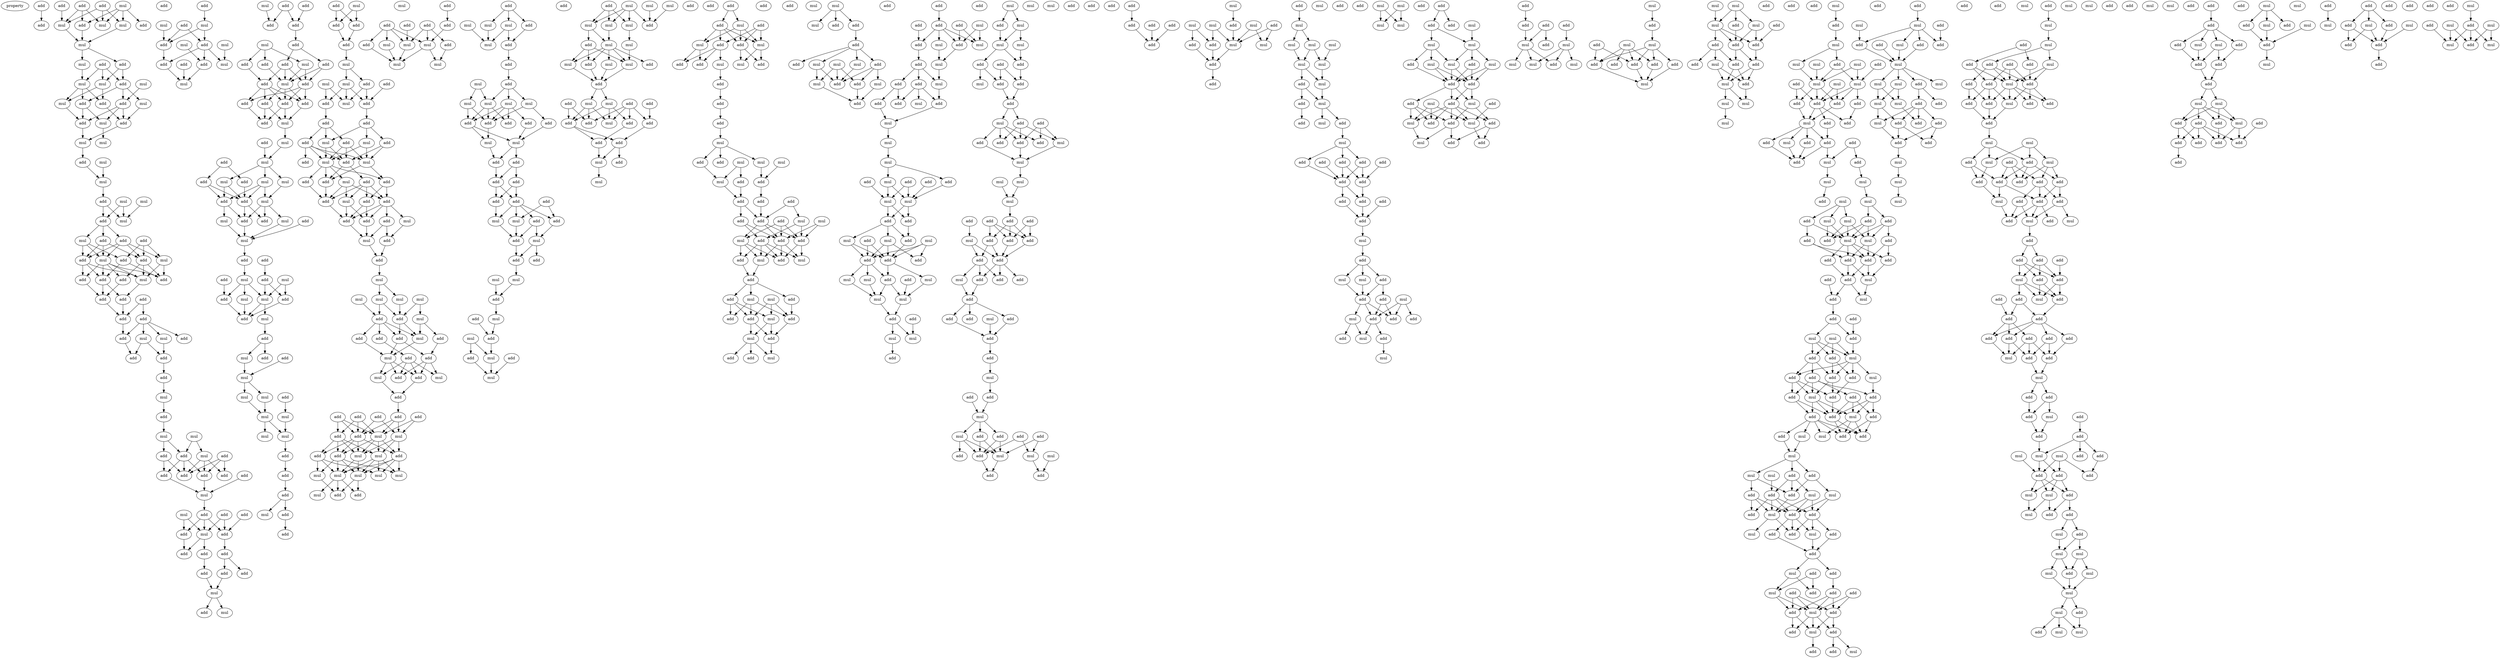 digraph {
    node [fontcolor=black]
    property [mul=2,lf=1.2]
    0 [ label = add ];
    1 [ label = add ];
    2 [ label = mul ];
    3 [ label = add ];
    4 [ label = add ];
    5 [ label = add ];
    6 [ label = add ];
    7 [ label = mul ];
    8 [ label = mul ];
    9 [ label = mul ];
    10 [ label = add ];
    11 [ label = mul ];
    12 [ label = mul ];
    13 [ label = add ];
    14 [ label = add ];
    15 [ label = mul ];
    16 [ label = add ];
    17 [ label = mul ];
    18 [ label = mul ];
    19 [ label = add ];
    20 [ label = add ];
    21 [ label = mul ];
    22 [ label = add ];
    23 [ label = mul ];
    24 [ label = add ];
    25 [ label = add ];
    26 [ label = mul ];
    27 [ label = mul ];
    28 [ label = mul ];
    29 [ label = add ];
    30 [ label = mul ];
    31 [ label = mul ];
    32 [ label = add ];
    33 [ label = add ];
    34 [ label = mul ];
    35 [ label = mul ];
    36 [ label = add ];
    37 [ label = mul ];
    38 [ label = add ];
    39 [ label = add ];
    40 [ label = add ];
    41 [ label = mul ];
    42 [ label = add ];
    43 [ label = mul ];
    44 [ label = add ];
    45 [ label = mul ];
    46 [ label = add ];
    47 [ label = add ];
    48 [ label = add ];
    49 [ label = add ];
    50 [ label = mul ];
    51 [ label = add ];
    52 [ label = add ];
    53 [ label = add ];
    54 [ label = add ];
    55 [ label = add ];
    56 [ label = add ];
    57 [ label = add ];
    58 [ label = add ];
    59 [ label = mul ];
    60 [ label = mul ];
    61 [ label = add ];
    62 [ label = add ];
    63 [ label = add ];
    64 [ label = mul ];
    65 [ label = add ];
    66 [ label = mul ];
    67 [ label = mul ];
    68 [ label = add ];
    69 [ label = mul ];
    70 [ label = add ];
    71 [ label = add ];
    72 [ label = add ];
    73 [ label = add ];
    74 [ label = add ];
    75 [ label = add ];
    76 [ label = add ];
    77 [ label = mul ];
    78 [ label = add ];
    79 [ label = add ];
    80 [ label = add ];
    81 [ label = mul ];
    82 [ label = add ];
    83 [ label = mul ];
    84 [ label = add ];
    85 [ label = add ];
    86 [ label = add ];
    87 [ label = add ];
    88 [ label = add ];
    89 [ label = add ];
    90 [ label = add ];
    91 [ label = mul ];
    92 [ label = add ];
    93 [ label = mul ];
    94 [ label = add ];
    95 [ label = mul ];
    96 [ label = mul ];
    97 [ label = add ];
    98 [ label = mul ];
    99 [ label = mul ];
    100 [ label = add ];
    101 [ label = add ];
    102 [ label = add ];
    103 [ label = add ];
    104 [ label = add ];
    105 [ label = mul ];
    106 [ label = mul ];
    107 [ label = add ];
    108 [ label = add ];
    109 [ label = mul ];
    110 [ label = add ];
    111 [ label = add ];
    112 [ label = mul ];
    113 [ label = add ];
    114 [ label = add ];
    115 [ label = add ];
    116 [ label = add ];
    117 [ label = mul ];
    118 [ label = add ];
    119 [ label = add ];
    120 [ label = add ];
    121 [ label = mul ];
    122 [ label = add ];
    123 [ label = add ];
    124 [ label = add ];
    125 [ label = add ];
    126 [ label = add ];
    127 [ label = mul ];
    128 [ label = add ];
    129 [ label = mul ];
    130 [ label = add ];
    131 [ label = mul ];
    132 [ label = add ];
    133 [ label = add ];
    134 [ label = mul ];
    135 [ label = mul ];
    136 [ label = mul ];
    137 [ label = mul ];
    138 [ label = add ];
    139 [ label = add ];
    140 [ label = mul ];
    141 [ label = add ];
    142 [ label = add ];
    143 [ label = mul ];
    144 [ label = add ];
    145 [ label = mul ];
    146 [ label = add ];
    147 [ label = add ];
    148 [ label = add ];
    149 [ label = mul ];
    150 [ label = mul ];
    151 [ label = add ];
    152 [ label = mul ];
    153 [ label = mul ];
    154 [ label = add ];
    155 [ label = add ];
    156 [ label = mul ];
    157 [ label = add ];
    158 [ label = add ];
    159 [ label = add ];
    160 [ label = add ];
    161 [ label = mul ];
    162 [ label = mul ];
    163 [ label = mul ];
    164 [ label = add ];
    165 [ label = mul ];
    166 [ label = mul ];
    167 [ label = mul ];
    168 [ label = mul ];
    169 [ label = mul ];
    170 [ label = add ];
    171 [ label = add ];
    172 [ label = add ];
    173 [ label = mul ];
    174 [ label = mul ];
    175 [ label = add ];
    176 [ label = add ];
    177 [ label = add ];
    178 [ label = add ];
    179 [ label = add ];
    180 [ label = add ];
    181 [ label = mul ];
    182 [ label = mul ];
    183 [ label = add ];
    184 [ label = add ];
    185 [ label = mul ];
    186 [ label = add ];
    187 [ label = add ];
    188 [ label = mul ];
    189 [ label = add ];
    190 [ label = add ];
    191 [ label = add ];
    192 [ label = mul ];
    193 [ label = add ];
    194 [ label = mul ];
    195 [ label = add ];
    196 [ label = add ];
    197 [ label = mul ];
    198 [ label = mul ];
    199 [ label = add ];
    200 [ label = mul ];
    201 [ label = add ];
    202 [ label = add ];
    203 [ label = add ];
    204 [ label = add ];
    205 [ label = mul ];
    206 [ label = add ];
    207 [ label = add ];
    208 [ label = add ];
    209 [ label = mul ];
    210 [ label = add ];
    211 [ label = add ];
    212 [ label = add ];
    213 [ label = mul ];
    214 [ label = add ];
    215 [ label = mul ];
    216 [ label = add ];
    217 [ label = mul ];
    218 [ label = mul ];
    219 [ label = mul ];
    220 [ label = mul ];
    221 [ label = mul ];
    222 [ label = add ];
    223 [ label = add ];
    224 [ label = mul ];
    225 [ label = add ];
    226 [ label = mul ];
    227 [ label = add ];
    228 [ label = add ];
    229 [ label = add ];
    230 [ label = add ];
    231 [ label = mul ];
    232 [ label = add ];
    233 [ label = add ];
    234 [ label = mul ];
    235 [ label = add ];
    236 [ label = mul ];
    237 [ label = add ];
    238 [ label = add ];
    239 [ label = add ];
    240 [ label = add ];
    241 [ label = add ];
    242 [ label = add ];
    243 [ label = mul ];
    244 [ label = add ];
    245 [ label = add ];
    246 [ label = mul ];
    247 [ label = add ];
    248 [ label = add ];
    249 [ label = add ];
    250 [ label = mul ];
    251 [ label = mul ];
    252 [ label = mul ];
    253 [ label = mul ];
    254 [ label = mul ];
    255 [ label = mul ];
    256 [ label = mul ];
    257 [ label = add ];
    258 [ label = mul ];
    259 [ label = add ];
    260 [ label = add ];
    261 [ label = add ];
    262 [ label = add ];
    263 [ label = add ];
    264 [ label = add ];
    265 [ label = mul ];
    266 [ label = add ];
    267 [ label = mul ];
    268 [ label = add ];
    269 [ label = mul ];
    270 [ label = mul ];
    271 [ label = mul ];
    272 [ label = add ];
    273 [ label = mul ];
    274 [ label = mul ];
    275 [ label = add ];
    276 [ label = mul ];
    277 [ label = mul ];
    278 [ label = add ];
    279 [ label = add ];
    280 [ label = add ];
    281 [ label = mul ];
    282 [ label = mul ];
    283 [ label = mul ];
    284 [ label = mul ];
    285 [ label = mul ];
    286 [ label = add ];
    287 [ label = add ];
    288 [ label = add ];
    289 [ label = add ];
    290 [ label = add ];
    291 [ label = mul ];
    292 [ label = mul ];
    293 [ label = add ];
    294 [ label = add ];
    295 [ label = add ];
    296 [ label = add ];
    297 [ label = add ];
    298 [ label = add ];
    299 [ label = add ];
    300 [ label = add ];
    301 [ label = mul ];
    302 [ label = add ];
    303 [ label = mul ];
    304 [ label = add ];
    305 [ label = add ];
    306 [ label = mul ];
    307 [ label = add ];
    308 [ label = add ];
    309 [ label = mul ];
    310 [ label = mul ];
    311 [ label = add ];
    312 [ label = add ];
    313 [ label = mul ];
    314 [ label = mul ];
    315 [ label = add ];
    316 [ label = add ];
    317 [ label = mul ];
    318 [ label = add ];
    319 [ label = mul ];
    320 [ label = mul ];
    321 [ label = mul ];
    322 [ label = add ];
    323 [ label = mul ];
    324 [ label = mul ];
    325 [ label = mul ];
    326 [ label = add ];
    327 [ label = mul ];
    328 [ label = mul ];
    329 [ label = add ];
    330 [ label = mul ];
    331 [ label = add ];
    332 [ label = mul ];
    333 [ label = mul ];
    334 [ label = mul ];
    335 [ label = add ];
    336 [ label = add ];
    337 [ label = add ];
    338 [ label = mul ];
    339 [ label = add ];
    340 [ label = mul ];
    341 [ label = add ];
    342 [ label = add ];
    343 [ label = add ];
    344 [ label = add ];
    345 [ label = mul ];
    346 [ label = add ];
    347 [ label = add ];
    348 [ label = add ];
    349 [ label = add ];
    350 [ label = mul ];
    351 [ label = add ];
    352 [ label = add ];
    353 [ label = mul ];
    354 [ label = add ];
    355 [ label = mul ];
    356 [ label = add ];
    357 [ label = add ];
    358 [ label = mul ];
    359 [ label = mul ];
    360 [ label = add ];
    361 [ label = add ];
    362 [ label = add ];
    363 [ label = add ];
    364 [ label = mul ];
    365 [ label = add ];
    366 [ label = mul ];
    367 [ label = add ];
    368 [ label = add ];
    369 [ label = add ];
    370 [ label = add ];
    371 [ label = mul ];
    372 [ label = add ];
    373 [ label = mul ];
    374 [ label = mul ];
    375 [ label = mul ];
    376 [ label = add ];
    377 [ label = mul ];
    378 [ label = add ];
    379 [ label = add ];
    380 [ label = add ];
    381 [ label = add ];
    382 [ label = add ];
    383 [ label = mul ];
    384 [ label = mul ];
    385 [ label = add ];
    386 [ label = add ];
    387 [ label = add ];
    388 [ label = add ];
    389 [ label = add ];
    390 [ label = mul ];
    391 [ label = add ];
    392 [ label = add ];
    393 [ label = mul ];
    394 [ label = mul ];
    395 [ label = add ];
    396 [ label = add ];
    397 [ label = add ];
    398 [ label = mul ];
    399 [ label = add ];
    400 [ label = add ];
    401 [ label = mul ];
    402 [ label = mul ];
    403 [ label = add ];
    404 [ label = add ];
    405 [ label = add ];
    406 [ label = mul ];
    407 [ label = add ];
    408 [ label = add ];
    409 [ label = mul ];
    410 [ label = mul ];
    411 [ label = add ];
    412 [ label = mul ];
    413 [ label = mul ];
    414 [ label = add ];
    415 [ label = add ];
    416 [ label = add ];
    417 [ label = mul ];
    418 [ label = add ];
    419 [ label = add ];
    420 [ label = mul ];
    421 [ label = mul ];
    422 [ label = mul ];
    423 [ label = add ];
    424 [ label = mul ];
    425 [ label = add ];
    426 [ label = add ];
    427 [ label = add ];
    428 [ label = add ];
    429 [ label = add ];
    430 [ label = add ];
    431 [ label = add ];
    432 [ label = mul ];
    433 [ label = mul ];
    434 [ label = add ];
    435 [ label = add ];
    436 [ label = mul ];
    437 [ label = mul ];
    438 [ label = add ];
    439 [ label = add ];
    440 [ label = mul ];
    441 [ label = add ];
    442 [ label = add ];
    443 [ label = add ];
    444 [ label = add ];
    445 [ label = add ];
    446 [ label = mul ];
    447 [ label = mul ];
    448 [ label = mul ];
    449 [ label = mul ];
    450 [ label = mul ];
    451 [ label = add ];
    452 [ label = add ];
    453 [ label = add ];
    454 [ label = add ];
    455 [ label = mul ];
    456 [ label = mul ];
    457 [ label = add ];
    458 [ label = add ];
    459 [ label = mul ];
    460 [ label = add ];
    461 [ label = mul ];
    462 [ label = add ];
    463 [ label = mul ];
    464 [ label = add ];
    465 [ label = add ];
    466 [ label = add ];
    467 [ label = mul ];
    468 [ label = add ];
    469 [ label = mul ];
    470 [ label = mul ];
    471 [ label = add ];
    472 [ label = mul ];
    473 [ label = mul ];
    474 [ label = add ];
    475 [ label = add ];
    476 [ label = mul ];
    477 [ label = mul ];
    478 [ label = mul ];
    479 [ label = mul ];
    480 [ label = add ];
    481 [ label = mul ];
    482 [ label = add ];
    483 [ label = mul ];
    484 [ label = mul ];
    485 [ label = add ];
    486 [ label = add ];
    487 [ label = add ];
    488 [ label = add ];
    489 [ label = add ];
    490 [ label = mul ];
    491 [ label = add ];
    492 [ label = add ];
    493 [ label = mul ];
    494 [ label = add ];
    495 [ label = add ];
    496 [ label = add ];
    497 [ label = add ];
    498 [ label = add ];
    499 [ label = mul ];
    500 [ label = mul ];
    501 [ label = mul ];
    502 [ label = add ];
    503 [ label = mul ];
    504 [ label = mul ];
    505 [ label = add ];
    506 [ label = mul ];
    507 [ label = add ];
    508 [ label = add ];
    509 [ label = add ];
    510 [ label = add ];
    511 [ label = add ];
    512 [ label = mul ];
    513 [ label = add ];
    514 [ label = add ];
    515 [ label = add ];
    516 [ label = add ];
    517 [ label = add ];
    518 [ label = mul ];
    519 [ label = add ];
    520 [ label = add ];
    521 [ label = add ];
    522 [ label = add ];
    523 [ label = mul ];
    524 [ label = add ];
    525 [ label = add ];
    526 [ label = add ];
    527 [ label = add ];
    528 [ label = mul ];
    529 [ label = add ];
    530 [ label = add ];
    531 [ label = add ];
    532 [ label = mul ];
    533 [ label = mul ];
    534 [ label = add ];
    535 [ label = add ];
    536 [ label = add ];
    537 [ label = add ];
    538 [ label = add ];
    539 [ label = mul ];
    540 [ label = mul ];
    541 [ label = mul ];
    542 [ label = add ];
    543 [ label = add ];
    544 [ label = add ];
    545 [ label = add ];
    546 [ label = add ];
    547 [ label = add ];
    548 [ label = add ];
    549 [ label = add ];
    550 [ label = mul ];
    551 [ label = mul ];
    552 [ label = mul ];
    553 [ label = add ];
    554 [ label = add ];
    555 [ label = mul ];
    556 [ label = mul ];
    557 [ label = mul ];
    558 [ label = add ];
    559 [ label = add ];
    560 [ label = add ];
    561 [ label = add ];
    562 [ label = add ];
    563 [ label = mul ];
    564 [ label = mul ];
    565 [ label = mul ];
    566 [ label = mul ];
    567 [ label = mul ];
    568 [ label = mul ];
    569 [ label = mul ];
    570 [ label = mul ];
    571 [ label = add ];
    572 [ label = add ];
    573 [ label = mul ];
    574 [ label = add ];
    575 [ label = add ];
    576 [ label = add ];
    577 [ label = mul ];
    578 [ label = mul ];
    579 [ label = add ];
    580 [ label = add ];
    581 [ label = add ];
    582 [ label = add ];
    583 [ label = add ];
    584 [ label = add ];
    585 [ label = add ];
    586 [ label = add ];
    587 [ label = add ];
    588 [ label = add ];
    589 [ label = add ];
    590 [ label = add ];
    591 [ label = mul ];
    592 [ label = mul ];
    593 [ label = add ];
    594 [ label = mul ];
    595 [ label = add ];
    596 [ label = mul ];
    597 [ label = mul ];
    598 [ label = mul ];
    599 [ label = mul ];
    600 [ label = add ];
    601 [ label = add ];
    602 [ label = add ];
    603 [ label = mul ];
    604 [ label = add ];
    605 [ label = mul ];
    606 [ label = add ];
    607 [ label = add ];
    608 [ label = add ];
    609 [ label = mul ];
    610 [ label = add ];
    611 [ label = mul ];
    612 [ label = add ];
    613 [ label = mul ];
    614 [ label = add ];
    615 [ label = add ];
    616 [ label = mul ];
    617 [ label = mul ];
    618 [ label = add ];
    619 [ label = mul ];
    620 [ label = mul ];
    621 [ label = mul ];
    622 [ label = add ];
    623 [ label = add ];
    624 [ label = add ];
    625 [ label = mul ];
    626 [ label = add ];
    627 [ label = add ];
    628 [ label = add ];
    629 [ label = mul ];
    630 [ label = add ];
    631 [ label = mul ];
    632 [ label = mul ];
    633 [ label = add ];
    634 [ label = add ];
    635 [ label = mul ];
    636 [ label = add ];
    637 [ label = add ];
    638 [ label = add ];
    639 [ label = add ];
    640 [ label = add ];
    641 [ label = add ];
    642 [ label = mul ];
    643 [ label = add ];
    644 [ label = mul ];
    645 [ label = mul ];
    646 [ label = mul ];
    647 [ label = mul ];
    648 [ label = add ];
    649 [ label = mul ];
    650 [ label = add ];
    651 [ label = add ];
    652 [ label = mul ];
    653 [ label = mul ];
    654 [ label = add ];
    655 [ label = add ];
    656 [ label = add ];
    657 [ label = add ];
    658 [ label = add ];
    659 [ label = mul ];
    660 [ label = mul ];
    661 [ label = mul ];
    662 [ label = add ];
    663 [ label = add ];
    664 [ label = add ];
    665 [ label = mul ];
    666 [ label = mul ];
    667 [ label = add ];
    668 [ label = add ];
    669 [ label = add ];
    670 [ label = add ];
    671 [ label = mul ];
    672 [ label = add ];
    673 [ label = add ];
    674 [ label = mul ];
    675 [ label = add ];
    676 [ label = mul ];
    677 [ label = add ];
    678 [ label = mul ];
    679 [ label = add ];
    680 [ label = mul ];
    681 [ label = mul ];
    682 [ label = add ];
    683 [ label = mul ];
    684 [ label = mul ];
    685 [ label = mul ];
    686 [ label = mul ];
    687 [ label = add ];
    688 [ label = add ];
    689 [ label = mul ];
    690 [ label = add ];
    691 [ label = mul ];
    692 [ label = mul ];
    693 [ label = add ];
    694 [ label = add ];
    695 [ label = add ];
    696 [ label = add ];
    697 [ label = add ];
    698 [ label = mul ];
    699 [ label = add ];
    700 [ label = add ];
    701 [ label = add ];
    702 [ label = mul ];
    703 [ label = add ];
    704 [ label = add ];
    705 [ label = add ];
    706 [ label = add ];
    707 [ label = mul ];
    708 [ label = mul ];
    709 [ label = mul ];
    710 [ label = mul ];
    711 [ label = mul ];
    712 [ label = add ];
    713 [ label = mul ];
    714 [ label = add ];
    715 [ label = mul ];
    716 [ label = add ];
    717 [ label = add ];
    718 [ label = mul ];
    719 [ label = add ];
    720 [ label = add ];
    721 [ label = add ];
    722 [ label = mul ];
    723 [ label = add ];
    724 [ label = add ];
    725 [ label = add ];
    726 [ label = add ];
    727 [ label = add ];
    728 [ label = mul ];
    729 [ label = add ];
    730 [ label = add ];
    731 [ label = mul ];
    732 [ label = add ];
    733 [ label = add ];
    734 [ label = mul ];
    735 [ label = mul ];
    736 [ label = add ];
    737 [ label = mul ];
    738 [ label = add ];
    739 [ label = add ];
    740 [ label = add ];
    741 [ label = add ];
    742 [ label = add ];
    743 [ label = add ];
    744 [ label = mul ];
    745 [ label = add ];
    746 [ label = add ];
    747 [ label = add ];
    748 [ label = add ];
    749 [ label = mul ];
    750 [ label = add ];
    751 [ label = add ];
    752 [ label = add ];
    753 [ label = mul ];
    754 [ label = mul ];
    755 [ label = mul ];
    756 [ label = add ];
    757 [ label = add ];
    758 [ label = add ];
    759 [ label = mul ];
    760 [ label = mul ];
    761 [ label = add ];
    762 [ label = mul ];
    763 [ label = add ];
    764 [ label = add ];
    765 [ label = add ];
    766 [ label = add ];
    767 [ label = mul ];
    768 [ label = mul ];
    769 [ label = add ];
    770 [ label = add ];
    771 [ label = mul ];
    772 [ label = add ];
    773 [ label = add ];
    774 [ label = mul ];
    775 [ label = add ];
    776 [ label = add ];
    777 [ label = add ];
    778 [ label = mul ];
    779 [ label = add ];
    780 [ label = add ];
    781 [ label = mul ];
    782 [ label = add ];
    783 [ label = add ];
    784 [ label = add ];
    785 [ label = add ];
    786 [ label = mul ];
    787 [ label = add ];
    788 [ label = add ];
    789 [ label = mul ];
    790 [ label = add ];
    791 [ label = add ];
    792 [ label = mul ];
    793 [ label = add ];
    794 [ label = add ];
    795 [ label = mul ];
    796 [ label = add ];
    797 [ label = add ];
    798 [ label = add ];
    799 [ label = mul ];
    800 [ label = mul ];
    801 [ label = add ];
    802 [ label = add ];
    803 [ label = mul ];
    804 [ label = add ];
    805 [ label = add ];
    806 [ label = mul ];
    807 [ label = add ];
    808 [ label = mul ];
    809 [ label = mul ];
    810 [ label = mul ];
    811 [ label = add ];
    812 [ label = mul ];
    813 [ label = add ];
    814 [ label = mul ];
    815 [ label = add ];
    816 [ label = mul ];
    817 [ label = add ];
    818 [ label = add ];
    819 [ label = add ];
    820 [ label = add ];
    821 [ label = add ];
    822 [ label = mul ];
    823 [ label = add ];
    824 [ label = mul ];
    825 [ label = mul ];
    826 [ label = add ];
    827 [ label = mul ];
    828 [ label = mul ];
    829 [ label = mul ];
    830 [ label = add ];
    831 [ label = mul ];
    832 [ label = mul ];
    833 [ label = add ];
    834 [ label = add ];
    835 [ label = add ];
    836 [ label = add ];
    837 [ label = add ];
    838 [ label = add ];
    839 [ label = mul ];
    840 [ label = add ];
    841 [ label = add ];
    842 [ label = mul ];
    843 [ label = add ];
    844 [ label = add ];
    845 [ label = add ];
    846 [ label = add ];
    847 [ label = mul ];
    848 [ label = mul ];
    849 [ label = mul ];
    850 [ label = mul ];
    851 [ label = mul ];
    852 [ label = add ];
    853 [ label = add ];
    854 [ label = add ];
    855 [ label = add ];
    856 [ label = add ];
    857 [ label = add ];
    858 [ label = add ];
    859 [ label = add ];
    860 [ label = add ];
    861 [ label = add ];
    862 [ label = mul ];
    863 [ label = add ];
    864 [ label = add ];
    865 [ label = mul ];
    866 [ label = mul ];
    867 [ label = add ];
    868 [ label = add ];
    869 [ label = add ];
    870 [ label = add ];
    871 [ label = add ];
    872 [ label = add ];
    873 [ label = add ];
    874 [ label = add ];
    875 [ label = mul ];
    876 [ label = add ];
    877 [ label = add ];
    878 [ label = mul ];
    879 [ label = add ];
    880 [ label = add ];
    881 [ label = add ];
    882 [ label = add ];
    883 [ label = add ];
    884 [ label = add ];
    885 [ label = add ];
    886 [ label = add ];
    887 [ label = add ];
    888 [ label = mul ];
    889 [ label = add ];
    890 [ label = add ];
    891 [ label = mul ];
    892 [ label = add ];
    893 [ label = add ];
    894 [ label = mul ];
    895 [ label = add ];
    896 [ label = add ];
    897 [ label = add ];
    898 [ label = add ];
    899 [ label = mul ];
    900 [ label = mul ];
    901 [ label = mul ];
    902 [ label = add ];
    903 [ label = add ];
    904 [ label = add ];
    905 [ label = add ];
    906 [ label = add ];
    907 [ label = mul ];
    908 [ label = mul ];
    909 [ label = add ];
    910 [ label = add ];
    911 [ label = mul ];
    912 [ label = add ];
    913 [ label = add ];
    914 [ label = mul ];
    915 [ label = mul ];
    916 [ label = mul ];
    917 [ label = mul ];
    918 [ label = add ];
    919 [ label = mul ];
    920 [ label = mul ];
    921 [ label = mul ];
    922 [ label = mul ];
    923 [ label = add ];
    924 [ label = mul ];
    925 [ label = add ];
    926 [ label = mul ];
    927 [ label = add ];
    928 [ label = mul ];
    929 [ label = add ];
    930 [ label = add ];
    931 [ label = add ];
    932 [ label = mul ];
    933 [ label = mul ];
    934 [ label = add ];
    935 [ label = add ];
    936 [ label = add ];
    937 [ label = add ];
    938 [ label = mul ];
    939 [ label = mul ];
    940 [ label = add ];
    941 [ label = add ];
    942 [ label = add ];
    943 [ label = mul ];
    944 [ label = add ];
    945 [ label = add ];
    946 [ label = add ];
    947 [ label = add ];
    948 [ label = add ];
    949 [ label = add ];
    950 [ label = add ];
    951 [ label = mul ];
    952 [ label = add ];
    953 [ label = mul ];
    954 [ label = mul ];
    955 [ label = mul ];
    956 [ label = add ];
    957 [ label = add ];
    958 [ label = add ];
    959 [ label = mul ];
    960 [ label = mul ];
    961 [ label = add ];
    962 [ label = add ];
    963 [ label = mul ];
    964 [ label = mul ];
    965 [ label = add ];
    966 [ label = add ];
    967 [ label = add ];
    968 [ label = add ];
    969 [ label = add ];
    970 [ label = add ];
    971 [ label = add ];
    972 [ label = add ];
    973 [ label = mul ];
    974 [ label = add ];
    975 [ label = mul ];
    976 [ label = mul ];
    977 [ label = add ];
    978 [ label = mul ];
    979 [ label = add ];
    980 [ label = mul ];
    0 -> 3 [ name = 0 ];
    1 -> 7 [ name = 1 ];
    1 -> 8 [ name = 2 ];
    1 -> 9 [ name = 3 ];
    2 -> 6 [ name = 4 ];
    2 -> 7 [ name = 5 ];
    2 -> 9 [ name = 6 ];
    2 -> 10 [ name = 7 ];
    4 -> 8 [ name = 8 ];
    5 -> 8 [ name = 9 ];
    5 -> 9 [ name = 10 ];
    5 -> 10 [ name = 11 ];
    7 -> 11 [ name = 12 ];
    8 -> 11 [ name = 13 ];
    10 -> 11 [ name = 14 ];
    11 -> 12 [ name = 15 ];
    11 -> 14 [ name = 16 ];
    12 -> 18 [ name = 17 ];
    13 -> 16 [ name = 18 ];
    13 -> 17 [ name = 19 ];
    13 -> 18 [ name = 20 ];
    14 -> 16 [ name = 21 ];
    14 -> 17 [ name = 22 ];
    15 -> 22 [ name = 23 ];
    16 -> 19 [ name = 24 ];
    16 -> 22 [ name = 25 ];
    16 -> 23 [ name = 26 ];
    17 -> 20 [ name = 27 ];
    17 -> 21 [ name = 28 ];
    18 -> 19 [ name = 29 ];
    18 -> 20 [ name = 30 ];
    18 -> 21 [ name = 31 ];
    19 -> 25 [ name = 32 ];
    19 -> 26 [ name = 33 ];
    20 -> 24 [ name = 34 ];
    21 -> 25 [ name = 35 ];
    22 -> 24 [ name = 36 ];
    22 -> 25 [ name = 37 ];
    22 -> 26 [ name = 38 ];
    23 -> 24 [ name = 39 ];
    24 -> 28 [ name = 40 ];
    25 -> 28 [ name = 41 ];
    26 -> 27 [ name = 42 ];
    28 -> 29 [ name = 43 ];
    29 -> 31 [ name = 44 ];
    30 -> 31 [ name = 45 ];
    31 -> 33 [ name = 46 ];
    33 -> 36 [ name = 47 ];
    33 -> 37 [ name = 48 ];
    34 -> 37 [ name = 49 ];
    35 -> 36 [ name = 50 ];
    35 -> 37 [ name = 51 ];
    36 -> 38 [ name = 52 ];
    36 -> 39 [ name = 53 ];
    36 -> 41 [ name = 54 ];
    38 -> 42 [ name = 55 ];
    38 -> 43 [ name = 56 ];
    38 -> 45 [ name = 57 ];
    38 -> 46 [ name = 58 ];
    39 -> 42 [ name = 59 ];
    39 -> 45 [ name = 60 ];
    39 -> 46 [ name = 61 ];
    40 -> 43 [ name = 62 ];
    40 -> 44 [ name = 63 ];
    40 -> 46 [ name = 64 ];
    41 -> 42 [ name = 65 ];
    41 -> 44 [ name = 66 ];
    41 -> 45 [ name = 67 ];
    42 -> 48 [ name = 68 ];
    42 -> 50 [ name = 69 ];
    42 -> 51 [ name = 70 ];
    43 -> 49 [ name = 71 ];
    43 -> 50 [ name = 72 ];
    44 -> 48 [ name = 73 ];
    44 -> 49 [ name = 74 ];
    45 -> 47 [ name = 75 ];
    45 -> 48 [ name = 76 ];
    45 -> 49 [ name = 77 ];
    45 -> 50 [ name = 78 ];
    45 -> 51 [ name = 79 ];
    46 -> 47 [ name = 80 ];
    46 -> 49 [ name = 81 ];
    46 -> 50 [ name = 82 ];
    47 -> 53 [ name = 83 ];
    48 -> 52 [ name = 84 ];
    48 -> 53 [ name = 85 ];
    50 -> 52 [ name = 86 ];
    51 -> 53 [ name = 87 ];
    52 -> 56 [ name = 88 ];
    53 -> 56 [ name = 89 ];
    54 -> 55 [ name = 90 ];
    54 -> 56 [ name = 91 ];
    55 -> 57 [ name = 92 ];
    55 -> 58 [ name = 93 ];
    55 -> 59 [ name = 94 ];
    55 -> 60 [ name = 95 ];
    56 -> 57 [ name = 96 ];
    57 -> 61 [ name = 97 ];
    59 -> 62 [ name = 98 ];
    60 -> 61 [ name = 99 ];
    60 -> 62 [ name = 100 ];
    62 -> 63 [ name = 101 ];
    63 -> 64 [ name = 102 ];
    64 -> 65 [ name = 103 ];
    65 -> 67 [ name = 104 ];
    66 -> 69 [ name = 105 ];
    66 -> 70 [ name = 106 ];
    67 -> 70 [ name = 107 ];
    67 -> 71 [ name = 108 ];
    68 -> 73 [ name = 109 ];
    68 -> 74 [ name = 110 ];
    68 -> 76 [ name = 111 ];
    69 -> 73 [ name = 112 ];
    69 -> 74 [ name = 113 ];
    69 -> 76 [ name = 114 ];
    70 -> 74 [ name = 115 ];
    70 -> 75 [ name = 116 ];
    70 -> 76 [ name = 117 ];
    71 -> 75 [ name = 118 ];
    71 -> 76 [ name = 119 ];
    72 -> 77 [ name = 120 ];
    74 -> 77 [ name = 121 ];
    75 -> 77 [ name = 122 ];
    77 -> 78 [ name = 123 ];
    78 -> 82 [ name = 124 ];
    78 -> 83 [ name = 125 ];
    78 -> 84 [ name = 126 ];
    79 -> 83 [ name = 127 ];
    79 -> 84 [ name = 128 ];
    80 -> 84 [ name = 129 ];
    81 -> 82 [ name = 130 ];
    81 -> 83 [ name = 131 ];
    82 -> 85 [ name = 132 ];
    83 -> 85 [ name = 133 ];
    83 -> 87 [ name = 134 ];
    84 -> 86 [ name = 135 ];
    86 -> 89 [ name = 136 ];
    86 -> 90 [ name = 137 ];
    87 -> 88 [ name = 138 ];
    88 -> 91 [ name = 139 ];
    89 -> 91 [ name = 140 ];
    91 -> 92 [ name = 141 ];
    91 -> 93 [ name = 142 ];
    94 -> 95 [ name = 143 ];
    95 -> 100 [ name = 144 ];
    95 -> 101 [ name = 145 ];
    96 -> 100 [ name = 146 ];
    97 -> 100 [ name = 147 ];
    97 -> 101 [ name = 148 ];
    98 -> 104 [ name = 149 ];
    99 -> 105 [ name = 150 ];
    100 -> 102 [ name = 151 ];
    101 -> 102 [ name = 152 ];
    101 -> 104 [ name = 153 ];
    101 -> 105 [ name = 154 ];
    102 -> 106 [ name = 155 ];
    103 -> 106 [ name = 156 ];
    104 -> 106 [ name = 157 ];
    107 -> 110 [ name = 158 ];
    107 -> 111 [ name = 159 ];
    108 -> 111 [ name = 160 ];
    109 -> 110 [ name = 161 ];
    111 -> 113 [ name = 162 ];
    112 -> 114 [ name = 163 ];
    112 -> 117 [ name = 164 ];
    112 -> 118 [ name = 165 ];
    113 -> 115 [ name = 166 ];
    113 -> 116 [ name = 167 ];
    114 -> 121 [ name = 168 ];
    115 -> 119 [ name = 169 ];
    115 -> 120 [ name = 170 ];
    115 -> 121 [ name = 171 ];
    116 -> 120 [ name = 172 ];
    116 -> 121 [ name = 173 ];
    117 -> 120 [ name = 174 ];
    117 -> 121 [ name = 175 ];
    118 -> 119 [ name = 176 ];
    119 -> 122 [ name = 177 ];
    119 -> 123 [ name = 178 ];
    119 -> 124 [ name = 179 ];
    119 -> 125 [ name = 180 ];
    120 -> 122 [ name = 181 ];
    120 -> 123 [ name = 182 ];
    120 -> 125 [ name = 183 ];
    121 -> 123 [ name = 184 ];
    121 -> 124 [ name = 185 ];
    121 -> 125 [ name = 186 ];
    122 -> 126 [ name = 187 ];
    123 -> 126 [ name = 188 ];
    123 -> 127 [ name = 189 ];
    124 -> 126 [ name = 190 ];
    124 -> 127 [ name = 191 ];
    125 -> 127 [ name = 192 ];
    127 -> 129 [ name = 193 ];
    128 -> 131 [ name = 194 ];
    129 -> 131 [ name = 195 ];
    130 -> 132 [ name = 196 ];
    130 -> 133 [ name = 197 ];
    131 -> 134 [ name = 198 ];
    131 -> 135 [ name = 199 ];
    131 -> 136 [ name = 200 ];
    132 -> 138 [ name = 201 ];
    133 -> 138 [ name = 202 ];
    133 -> 139 [ name = 203 ];
    134 -> 137 [ name = 204 ];
    134 -> 138 [ name = 205 ];
    134 -> 139 [ name = 206 ];
    135 -> 138 [ name = 207 ];
    135 -> 139 [ name = 208 ];
    136 -> 137 [ name = 209 ];
    137 -> 140 [ name = 210 ];
    137 -> 142 [ name = 211 ];
    137 -> 144 [ name = 212 ];
    138 -> 142 [ name = 213 ];
    138 -> 144 [ name = 214 ];
    139 -> 142 [ name = 215 ];
    139 -> 143 [ name = 216 ];
    140 -> 145 [ name = 217 ];
    141 -> 145 [ name = 218 ];
    142 -> 145 [ name = 219 ];
    143 -> 145 [ name = 220 ];
    145 -> 146 [ name = 221 ];
    146 -> 150 [ name = 222 ];
    147 -> 151 [ name = 223 ];
    148 -> 154 [ name = 224 ];
    149 -> 152 [ name = 225 ];
    149 -> 155 [ name = 226 ];
    150 -> 152 [ name = 227 ];
    150 -> 153 [ name = 228 ];
    150 -> 154 [ name = 229 ];
    151 -> 152 [ name = 230 ];
    151 -> 155 [ name = 231 ];
    152 -> 156 [ name = 232 ];
    152 -> 157 [ name = 233 ];
    153 -> 157 [ name = 234 ];
    154 -> 157 [ name = 235 ];
    155 -> 157 [ name = 236 ];
    156 -> 158 [ name = 237 ];
    158 -> 159 [ name = 238 ];
    158 -> 161 [ name = 239 ];
    160 -> 162 [ name = 240 ];
    161 -> 162 [ name = 241 ];
    162 -> 163 [ name = 242 ];
    162 -> 165 [ name = 243 ];
    163 -> 167 [ name = 244 ];
    164 -> 166 [ name = 245 ];
    165 -> 167 [ name = 246 ];
    166 -> 169 [ name = 247 ];
    167 -> 168 [ name = 248 ];
    167 -> 169 [ name = 249 ];
    169 -> 170 [ name = 250 ];
    170 -> 171 [ name = 251 ];
    171 -> 172 [ name = 252 ];
    172 -> 173 [ name = 253 ];
    172 -> 176 [ name = 254 ];
    174 -> 177 [ name = 255 ];
    174 -> 178 [ name = 256 ];
    175 -> 177 [ name = 257 ];
    175 -> 178 [ name = 258 ];
    176 -> 179 [ name = 259 ];
    177 -> 180 [ name = 260 ];
    178 -> 180 [ name = 261 ];
    180 -> 181 [ name = 262 ];
    181 -> 182 [ name = 263 ];
    181 -> 184 [ name = 264 ];
    182 -> 186 [ name = 265 ];
    182 -> 187 [ name = 266 ];
    182 -> 188 [ name = 267 ];
    183 -> 187 [ name = 268 ];
    184 -> 187 [ name = 269 ];
    184 -> 188 [ name = 270 ];
    185 -> 186 [ name = 271 ];
    185 -> 188 [ name = 272 ];
    186 -> 189 [ name = 273 ];
    187 -> 190 [ name = 274 ];
    189 -> 191 [ name = 275 ];
    189 -> 194 [ name = 276 ];
    189 -> 195 [ name = 277 ];
    190 -> 192 [ name = 278 ];
    190 -> 193 [ name = 279 ];
    190 -> 194 [ name = 280 ];
    191 -> 196 [ name = 281 ];
    191 -> 197 [ name = 282 ];
    191 -> 198 [ name = 283 ];
    192 -> 197 [ name = 284 ];
    192 -> 198 [ name = 285 ];
    193 -> 196 [ name = 286 ];
    193 -> 198 [ name = 287 ];
    194 -> 196 [ name = 288 ];
    194 -> 197 [ name = 289 ];
    195 -> 196 [ name = 290 ];
    195 -> 197 [ name = 291 ];
    195 -> 198 [ name = 292 ];
    195 -> 199 [ name = 293 ];
    196 -> 202 [ name = 294 ];
    196 -> 203 [ name = 295 ];
    197 -> 200 [ name = 296 ];
    197 -> 201 [ name = 297 ];
    197 -> 203 [ name = 298 ];
    197 -> 204 [ name = 299 ];
    198 -> 201 [ name = 300 ];
    198 -> 203 [ name = 301 ];
    200 -> 205 [ name = 302 ];
    200 -> 206 [ name = 303 ];
    200 -> 207 [ name = 304 ];
    201 -> 206 [ name = 305 ];
    201 -> 208 [ name = 306 ];
    202 -> 205 [ name = 307 ];
    202 -> 206 [ name = 308 ];
    202 -> 207 [ name = 309 ];
    202 -> 208 [ name = 310 ];
    203 -> 207 [ name = 311 ];
    204 -> 207 [ name = 312 ];
    205 -> 210 [ name = 313 ];
    205 -> 212 [ name = 314 ];
    206 -> 209 [ name = 315 ];
    206 -> 210 [ name = 316 ];
    206 -> 211 [ name = 317 ];
    206 -> 212 [ name = 318 ];
    207 -> 212 [ name = 319 ];
    208 -> 210 [ name = 320 ];
    208 -> 212 [ name = 321 ];
    209 -> 214 [ name = 322 ];
    210 -> 213 [ name = 323 ];
    211 -> 213 [ name = 324 ];
    211 -> 214 [ name = 325 ];
    212 -> 213 [ name = 326 ];
    213 -> 216 [ name = 327 ];
    214 -> 216 [ name = 328 ];
    216 -> 217 [ name = 329 ];
    217 -> 218 [ name = 330 ];
    217 -> 220 [ name = 331 ];
    218 -> 222 [ name = 332 ];
    218 -> 223 [ name = 333 ];
    219 -> 223 [ name = 334 ];
    219 -> 224 [ name = 335 ];
    220 -> 223 [ name = 336 ];
    221 -> 222 [ name = 337 ];
    222 -> 225 [ name = 338 ];
    222 -> 226 [ name = 339 ];
    222 -> 227 [ name = 340 ];
    222 -> 228 [ name = 341 ];
    223 -> 226 [ name = 342 ];
    223 -> 227 [ name = 343 ];
    224 -> 226 [ name = 344 ];
    224 -> 229 [ name = 345 ];
    225 -> 232 [ name = 346 ];
    226 -> 231 [ name = 347 ];
    227 -> 230 [ name = 348 ];
    227 -> 231 [ name = 349 ];
    228 -> 231 [ name = 350 ];
    229 -> 230 [ name = 351 ];
    230 -> 233 [ name = 352 ];
    230 -> 234 [ name = 353 ];
    230 -> 235 [ name = 354 ];
    231 -> 233 [ name = 355 ];
    231 -> 235 [ name = 356 ];
    231 -> 236 [ name = 357 ];
    232 -> 233 [ name = 358 ];
    232 -> 234 [ name = 359 ];
    232 -> 235 [ name = 360 ];
    232 -> 236 [ name = 361 ];
    235 -> 237 [ name = 362 ];
    236 -> 237 [ name = 363 ];
    237 -> 240 [ name = 364 ];
    238 -> 243 [ name = 365 ];
    238 -> 246 [ name = 366 ];
    239 -> 244 [ name = 367 ];
    239 -> 245 [ name = 368 ];
    239 -> 246 [ name = 369 ];
    240 -> 243 [ name = 370 ];
    240 -> 244 [ name = 371 ];
    240 -> 246 [ name = 372 ];
    241 -> 243 [ name = 373 ];
    241 -> 244 [ name = 374 ];
    242 -> 244 [ name = 375 ];
    242 -> 245 [ name = 376 ];
    242 -> 246 [ name = 377 ];
    243 -> 249 [ name = 378 ];
    243 -> 250 [ name = 379 ];
    243 -> 251 [ name = 380 ];
    244 -> 247 [ name = 381 ];
    244 -> 248 [ name = 382 ];
    244 -> 249 [ name = 383 ];
    244 -> 250 [ name = 384 ];
    245 -> 247 [ name = 385 ];
    245 -> 248 [ name = 386 ];
    245 -> 250 [ name = 387 ];
    245 -> 251 [ name = 388 ];
    246 -> 248 [ name = 389 ];
    246 -> 249 [ name = 390 ];
    246 -> 250 [ name = 391 ];
    246 -> 251 [ name = 392 ];
    247 -> 252 [ name = 393 ];
    247 -> 253 [ name = 394 ];
    247 -> 255 [ name = 395 ];
    248 -> 252 [ name = 396 ];
    248 -> 253 [ name = 397 ];
    248 -> 254 [ name = 398 ];
    248 -> 256 [ name = 399 ];
    249 -> 252 [ name = 400 ];
    249 -> 254 [ name = 401 ];
    249 -> 255 [ name = 402 ];
    249 -> 256 [ name = 403 ];
    250 -> 252 [ name = 404 ];
    250 -> 256 [ name = 405 ];
    251 -> 252 [ name = 406 ];
    251 -> 254 [ name = 407 ];
    251 -> 255 [ name = 408 ];
    251 -> 256 [ name = 409 ];
    252 -> 257 [ name = 410 ];
    252 -> 258 [ name = 411 ];
    252 -> 259 [ name = 412 ];
    253 -> 259 [ name = 413 ];
    256 -> 257 [ name = 414 ];
    256 -> 259 [ name = 415 ];
    260 -> 263 [ name = 416 ];
    261 -> 265 [ name = 417 ];
    261 -> 267 [ name = 418 ];
    261 -> 268 [ name = 419 ];
    261 -> 269 [ name = 420 ];
    262 -> 267 [ name = 421 ];
    263 -> 269 [ name = 422 ];
    264 -> 266 [ name = 423 ];
    264 -> 267 [ name = 424 ];
    264 -> 269 [ name = 425 ];
    265 -> 270 [ name = 426 ];
    266 -> 271 [ name = 427 ];
    267 -> 270 [ name = 428 ];
    268 -> 270 [ name = 429 ];
    269 -> 270 [ name = 430 ];
    269 -> 271 [ name = 431 ];
    272 -> 274 [ name = 432 ];
    272 -> 275 [ name = 433 ];
    272 -> 276 [ name = 434 ];
    273 -> 277 [ name = 435 ];
    274 -> 277 [ name = 436 ];
    275 -> 278 [ name = 437 ];
    276 -> 277 [ name = 438 ];
    276 -> 278 [ name = 439 ];
    278 -> 279 [ name = 440 ];
    279 -> 280 [ name = 441 ];
    280 -> 282 [ name = 442 ];
    280 -> 283 [ name = 443 ];
    280 -> 284 [ name = 444 ];
    281 -> 283 [ name = 445 ];
    281 -> 285 [ name = 446 ];
    282 -> 288 [ name = 447 ];
    282 -> 289 [ name = 448 ];
    283 -> 287 [ name = 449 ];
    283 -> 288 [ name = 450 ];
    283 -> 290 [ name = 451 ];
    284 -> 286 [ name = 452 ];
    284 -> 287 [ name = 453 ];
    284 -> 288 [ name = 454 ];
    284 -> 290 [ name = 455 ];
    285 -> 287 [ name = 456 ];
    285 -> 288 [ name = 457 ];
    286 -> 292 [ name = 458 ];
    287 -> 291 [ name = 459 ];
    287 -> 292 [ name = 460 ];
    288 -> 291 [ name = 461 ];
    289 -> 292 [ name = 462 ];
    291 -> 293 [ name = 463 ];
    292 -> 293 [ name = 464 ];
    292 -> 295 [ name = 465 ];
    293 -> 296 [ name = 466 ];
    295 -> 296 [ name = 467 ];
    295 -> 297 [ name = 468 ];
    296 -> 299 [ name = 469 ];
    296 -> 300 [ name = 470 ];
    297 -> 299 [ name = 471 ];
    297 -> 300 [ name = 472 ];
    298 -> 302 [ name = 473 ];
    298 -> 303 [ name = 474 ];
    299 -> 301 [ name = 475 ];
    300 -> 301 [ name = 476 ];
    300 -> 302 [ name = 477 ];
    300 -> 303 [ name = 478 ];
    300 -> 304 [ name = 479 ];
    301 -> 305 [ name = 480 ];
    302 -> 306 [ name = 481 ];
    303 -> 305 [ name = 482 ];
    304 -> 305 [ name = 483 ];
    304 -> 306 [ name = 484 ];
    305 -> 307 [ name = 485 ];
    306 -> 307 [ name = 486 ];
    306 -> 308 [ name = 487 ];
    307 -> 310 [ name = 488 ];
    309 -> 311 [ name = 489 ];
    310 -> 311 [ name = 490 ];
    311 -> 313 [ name = 491 ];
    312 -> 315 [ name = 492 ];
    313 -> 315 [ name = 493 ];
    314 -> 316 [ name = 494 ];
    314 -> 317 [ name = 495 ];
    315 -> 317 [ name = 496 ];
    316 -> 319 [ name = 497 ];
    317 -> 319 [ name = 498 ];
    318 -> 319 [ name = 499 ];
    320 -> 324 [ name = 500 ];
    320 -> 325 [ name = 501 ];
    320 -> 326 [ name = 502 ];
    320 -> 327 [ name = 503 ];
    321 -> 326 [ name = 504 ];
    322 -> 324 [ name = 505 ];
    322 -> 325 [ name = 506 ];
    322 -> 327 [ name = 507 ];
    323 -> 326 [ name = 508 ];
    324 -> 329 [ name = 509 ];
    324 -> 330 [ name = 510 ];
    325 -> 330 [ name = 511 ];
    327 -> 328 [ name = 512 ];
    328 -> 334 [ name = 513 ];
    329 -> 332 [ name = 514 ];
    329 -> 334 [ name = 515 ];
    329 -> 335 [ name = 516 ];
    330 -> 331 [ name = 517 ];
    330 -> 332 [ name = 518 ];
    330 -> 333 [ name = 519 ];
    330 -> 334 [ name = 520 ];
    330 -> 335 [ name = 521 ];
    332 -> 336 [ name = 522 ];
    333 -> 336 [ name = 523 ];
    334 -> 336 [ name = 524 ];
    335 -> 336 [ name = 525 ];
    336 -> 338 [ name = 526 ];
    336 -> 340 [ name = 527 ];
    337 -> 346 [ name = 528 ];
    338 -> 342 [ name = 529 ];
    338 -> 343 [ name = 530 ];
    338 -> 345 [ name = 531 ];
    339 -> 342 [ name = 532 ];
    339 -> 344 [ name = 533 ];
    340 -> 342 [ name = 534 ];
    340 -> 344 [ name = 535 ];
    340 -> 345 [ name = 536 ];
    341 -> 343 [ name = 537 ];
    341 -> 344 [ name = 538 ];
    341 -> 345 [ name = 539 ];
    341 -> 346 [ name = 540 ];
    342 -> 348 [ name = 541 ];
    342 -> 349 [ name = 542 ];
    343 -> 348 [ name = 543 ];
    346 -> 349 [ name = 544 ];
    348 -> 350 [ name = 545 ];
    349 -> 350 [ name = 546 ];
    349 -> 352 [ name = 547 ];
    350 -> 353 [ name = 548 ];
    354 -> 355 [ name = 549 ];
    354 -> 356 [ name = 550 ];
    355 -> 358 [ name = 551 ];
    355 -> 359 [ name = 552 ];
    355 -> 360 [ name = 553 ];
    356 -> 358 [ name = 554 ];
    356 -> 359 [ name = 555 ];
    356 -> 360 [ name = 556 ];
    356 -> 361 [ name = 557 ];
    357 -> 359 [ name = 558 ];
    357 -> 360 [ name = 559 ];
    357 -> 361 [ name = 560 ];
    358 -> 362 [ name = 561 ];
    358 -> 365 [ name = 562 ];
    359 -> 363 [ name = 563 ];
    359 -> 364 [ name = 564 ];
    360 -> 363 [ name = 565 ];
    360 -> 364 [ name = 566 ];
    361 -> 362 [ name = 567 ];
    361 -> 365 [ name = 568 ];
    361 -> 366 [ name = 569 ];
    366 -> 367 [ name = 570 ];
    367 -> 369 [ name = 571 ];
    369 -> 370 [ name = 572 ];
    370 -> 371 [ name = 573 ];
    371 -> 372 [ name = 574 ];
    371 -> 374 [ name = 575 ];
    371 -> 376 [ name = 576 ];
    372 -> 377 [ name = 577 ];
    373 -> 377 [ name = 578 ];
    373 -> 379 [ name = 579 ];
    374 -> 378 [ name = 580 ];
    375 -> 378 [ name = 581 ];
    377 -> 381 [ name = 582 ];
    378 -> 380 [ name = 583 ];
    379 -> 381 [ name = 584 ];
    380 -> 387 [ name = 585 ];
    381 -> 386 [ name = 586 ];
    381 -> 387 [ name = 587 ];
    382 -> 384 [ name = 588 ];
    382 -> 387 [ name = 589 ];
    383 -> 388 [ name = 590 ];
    383 -> 389 [ name = 591 ];
    384 -> 388 [ name = 592 ];
    384 -> 391 [ name = 593 ];
    385 -> 388 [ name = 594 ];
    385 -> 389 [ name = 595 ];
    385 -> 390 [ name = 596 ];
    386 -> 389 [ name = 597 ];
    386 -> 391 [ name = 598 ];
    387 -> 388 [ name = 599 ];
    387 -> 389 [ name = 600 ];
    387 -> 390 [ name = 601 ];
    388 -> 393 [ name = 602 ];
    388 -> 395 [ name = 603 ];
    389 -> 393 [ name = 604 ];
    389 -> 394 [ name = 605 ];
    389 -> 395 [ name = 606 ];
    390 -> 392 [ name = 607 ];
    390 -> 394 [ name = 608 ];
    390 -> 395 [ name = 609 ];
    391 -> 392 [ name = 610 ];
    391 -> 393 [ name = 611 ];
    391 -> 394 [ name = 612 ];
    391 -> 395 [ name = 613 ];
    392 -> 397 [ name = 614 ];
    394 -> 397 [ name = 615 ];
    397 -> 398 [ name = 616 ];
    397 -> 399 [ name = 617 ];
    397 -> 400 [ name = 618 ];
    398 -> 403 [ name = 619 ];
    398 -> 404 [ name = 620 ];
    398 -> 405 [ name = 621 ];
    399 -> 402 [ name = 622 ];
    399 -> 403 [ name = 623 ];
    399 -> 405 [ name = 624 ];
    400 -> 404 [ name = 625 ];
    401 -> 402 [ name = 626 ];
    401 -> 404 [ name = 627 ];
    401 -> 405 [ name = 628 ];
    402 -> 406 [ name = 629 ];
    402 -> 407 [ name = 630 ];
    404 -> 407 [ name = 631 ];
    405 -> 406 [ name = 632 ];
    405 -> 407 [ name = 633 ];
    406 -> 408 [ name = 634 ];
    406 -> 410 [ name = 635 ];
    406 -> 411 [ name = 636 ];
    407 -> 410 [ name = 637 ];
    412 -> 413 [ name = 638 ];
    412 -> 414 [ name = 639 ];
    412 -> 415 [ name = 640 ];
    415 -> 416 [ name = 641 ];
    416 -> 417 [ name = 642 ];
    416 -> 418 [ name = 643 ];
    416 -> 419 [ name = 644 ];
    416 -> 421 [ name = 645 ];
    417 -> 422 [ name = 646 ];
    417 -> 423 [ name = 647 ];
    418 -> 423 [ name = 648 ];
    418 -> 424 [ name = 649 ];
    418 -> 425 [ name = 650 ];
    420 -> 422 [ name = 651 ];
    420 -> 423 [ name = 652 ];
    420 -> 425 [ name = 653 ];
    421 -> 423 [ name = 654 ];
    422 -> 426 [ name = 655 ];
    424 -> 426 [ name = 656 ];
    425 -> 426 [ name = 657 ];
    428 -> 429 [ name = 658 ];
    429 -> 433 [ name = 659 ];
    429 -> 434 [ name = 660 ];
    429 -> 435 [ name = 661 ];
    429 -> 436 [ name = 662 ];
    430 -> 434 [ name = 663 ];
    430 -> 436 [ name = 664 ];
    431 -> 435 [ name = 665 ];
    432 -> 434 [ name = 666 ];
    432 -> 436 [ name = 667 ];
    433 -> 437 [ name = 668 ];
    434 -> 437 [ name = 669 ];
    435 -> 438 [ name = 670 ];
    437 -> 440 [ name = 671 ];
    438 -> 439 [ name = 672 ];
    438 -> 440 [ name = 673 ];
    438 -> 441 [ name = 674 ];
    439 -> 444 [ name = 675 ];
    439 -> 445 [ name = 676 ];
    439 -> 446 [ name = 677 ];
    440 -> 444 [ name = 678 ];
    441 -> 443 [ name = 679 ];
    441 -> 445 [ name = 680 ];
    443 -> 447 [ name = 681 ];
    444 -> 447 [ name = 682 ];
    447 -> 448 [ name = 683 ];
    448 -> 449 [ name = 684 ];
    449 -> 450 [ name = 685 ];
    449 -> 453 [ name = 686 ];
    450 -> 455 [ name = 687 ];
    450 -> 456 [ name = 688 ];
    451 -> 456 [ name = 689 ];
    452 -> 455 [ name = 690 ];
    453 -> 456 [ name = 691 ];
    454 -> 455 [ name = 692 ];
    454 -> 456 [ name = 693 ];
    455 -> 457 [ name = 694 ];
    455 -> 458 [ name = 695 ];
    456 -> 457 [ name = 696 ];
    456 -> 458 [ name = 697 ];
    457 -> 459 [ name = 698 ];
    457 -> 460 [ name = 699 ];
    457 -> 463 [ name = 700 ];
    458 -> 460 [ name = 701 ];
    459 -> 464 [ name = 702 ];
    459 -> 465 [ name = 703 ];
    459 -> 466 [ name = 704 ];
    460 -> 466 [ name = 705 ];
    461 -> 464 [ name = 706 ];
    461 -> 465 [ name = 707 ];
    461 -> 466 [ name = 708 ];
    462 -> 465 [ name = 709 ];
    462 -> 466 [ name = 710 ];
    463 -> 465 [ name = 711 ];
    463 -> 466 [ name = 712 ];
    465 -> 467 [ name = 713 ];
    465 -> 469 [ name = 714 ];
    465 -> 471 [ name = 715 ];
    466 -> 470 [ name = 716 ];
    466 -> 471 [ name = 717 ];
    467 -> 473 [ name = 718 ];
    468 -> 472 [ name = 719 ];
    469 -> 473 [ name = 720 ];
    470 -> 472 [ name = 721 ];
    471 -> 472 [ name = 722 ];
    471 -> 473 [ name = 723 ];
    472 -> 475 [ name = 724 ];
    473 -> 475 [ name = 725 ];
    474 -> 477 [ name = 726 ];
    475 -> 476 [ name = 727 ];
    475 -> 477 [ name = 728 ];
    476 -> 480 [ name = 729 ];
    478 -> 481 [ name = 730 ];
    478 -> 482 [ name = 731 ];
    481 -> 483 [ name = 732 ];
    481 -> 484 [ name = 733 ];
    482 -> 484 [ name = 734 ];
    483 -> 485 [ name = 735 ];
    484 -> 485 [ name = 736 ];
    484 -> 486 [ name = 737 ];
    485 -> 489 [ name = 738 ];
    486 -> 488 [ name = 739 ];
    486 -> 490 [ name = 740 ];
    487 -> 488 [ name = 741 ];
    487 -> 489 [ name = 742 ];
    488 -> 491 [ name = 743 ];
    489 -> 491 [ name = 744 ];
    491 -> 493 [ name = 745 ];
    491 -> 494 [ name = 746 ];
    492 -> 497 [ name = 747 ];
    492 -> 498 [ name = 748 ];
    492 -> 499 [ name = 749 ];
    493 -> 495 [ name = 750 ];
    493 -> 496 [ name = 751 ];
    493 -> 497 [ name = 752 ];
    493 -> 498 [ name = 753 ];
    494 -> 496 [ name = 754 ];
    494 -> 498 [ name = 755 ];
    494 -> 499 [ name = 756 ];
    495 -> 500 [ name = 757 ];
    498 -> 500 [ name = 758 ];
    499 -> 500 [ name = 759 ];
    500 -> 504 [ name = 760 ];
    503 -> 506 [ name = 761 ];
    504 -> 506 [ name = 762 ];
    506 -> 510 [ name = 763 ];
    507 -> 511 [ name = 764 ];
    507 -> 513 [ name = 765 ];
    507 -> 514 [ name = 766 ];
    508 -> 512 [ name = 767 ];
    509 -> 513 [ name = 768 ];
    509 -> 514 [ name = 769 ];
    510 -> 511 [ name = 770 ];
    510 -> 513 [ name = 771 ];
    510 -> 514 [ name = 772 ];
    511 -> 515 [ name = 773 ];
    511 -> 516 [ name = 774 ];
    512 -> 515 [ name = 775 ];
    512 -> 516 [ name = 776 ];
    513 -> 516 [ name = 777 ];
    514 -> 516 [ name = 778 ];
    515 -> 517 [ name = 779 ];
    515 -> 518 [ name = 780 ];
    515 -> 520 [ name = 781 ];
    516 -> 517 [ name = 782 ];
    516 -> 519 [ name = 783 ];
    516 -> 520 [ name = 784 ];
    517 -> 521 [ name = 785 ];
    518 -> 521 [ name = 786 ];
    521 -> 522 [ name = 787 ];
    521 -> 524 [ name = 788 ];
    521 -> 525 [ name = 789 ];
    523 -> 526 [ name = 790 ];
    524 -> 526 [ name = 791 ];
    525 -> 526 [ name = 792 ];
    526 -> 527 [ name = 793 ];
    527 -> 528 [ name = 794 ];
    528 -> 531 [ name = 795 ];
    530 -> 532 [ name = 796 ];
    531 -> 532 [ name = 797 ];
    532 -> 533 [ name = 798 ];
    532 -> 534 [ name = 799 ];
    532 -> 535 [ name = 800 ];
    533 -> 538 [ name = 801 ];
    533 -> 541 [ name = 802 ];
    533 -> 542 [ name = 803 ];
    534 -> 538 [ name = 804 ];
    534 -> 541 [ name = 805 ];
    535 -> 538 [ name = 806 ];
    535 -> 541 [ name = 807 ];
    536 -> 538 [ name = 808 ];
    536 -> 539 [ name = 809 ];
    537 -> 539 [ name = 810 ];
    537 -> 541 [ name = 811 ];
    538 -> 543 [ name = 812 ];
    539 -> 544 [ name = 813 ];
    540 -> 544 [ name = 814 ];
    541 -> 543 [ name = 815 ];
    545 -> 546 [ name = 816 ];
    546 -> 549 [ name = 817 ];
    547 -> 549 [ name = 818 ];
    548 -> 549 [ name = 819 ];
    550 -> 553 [ name = 820 ];
    551 -> 557 [ name = 821 ];
    551 -> 558 [ name = 822 ];
    552 -> 556 [ name = 823 ];
    552 -> 557 [ name = 824 ];
    553 -> 557 [ name = 825 ];
    554 -> 556 [ name = 826 ];
    554 -> 557 [ name = 827 ];
    555 -> 558 [ name = 828 ];
    555 -> 559 [ name = 829 ];
    557 -> 560 [ name = 830 ];
    558 -> 560 [ name = 831 ];
    559 -> 560 [ name = 832 ];
    560 -> 562 [ name = 833 ];
    561 -> 564 [ name = 834 ];
    564 -> 565 [ name = 835 ];
    564 -> 567 [ name = 836 ];
    565 -> 568 [ name = 837 ];
    566 -> 569 [ name = 838 ];
    567 -> 568 [ name = 839 ];
    567 -> 569 [ name = 840 ];
    568 -> 570 [ name = 841 ];
    568 -> 571 [ name = 842 ];
    569 -> 570 [ name = 843 ];
    570 -> 573 [ name = 844 ];
    571 -> 572 [ name = 845 ];
    571 -> 573 [ name = 846 ];
    572 -> 575 [ name = 847 ];
    573 -> 576 [ name = 848 ];
    573 -> 577 [ name = 849 ];
    576 -> 578 [ name = 850 ];
    578 -> 579 [ name = 851 ];
    578 -> 581 [ name = 852 ];
    578 -> 583 [ name = 853 ];
    579 -> 584 [ name = 854 ];
    579 -> 585 [ name = 855 ];
    580 -> 585 [ name = 856 ];
    581 -> 584 [ name = 857 ];
    581 -> 585 [ name = 858 ];
    582 -> 584 [ name = 859 ];
    583 -> 584 [ name = 860 ];
    584 -> 586 [ name = 861 ];
    584 -> 587 [ name = 862 ];
    585 -> 587 [ name = 863 ];
    586 -> 590 [ name = 864 ];
    587 -> 590 [ name = 865 ];
    589 -> 590 [ name = 866 ];
    590 -> 594 [ name = 867 ];
    591 -> 596 [ name = 868 ];
    591 -> 597 [ name = 869 ];
    592 -> 596 [ name = 870 ];
    592 -> 597 [ name = 871 ];
    594 -> 595 [ name = 872 ];
    595 -> 598 [ name = 873 ];
    595 -> 599 [ name = 874 ];
    595 -> 600 [ name = 875 ];
    598 -> 601 [ name = 876 ];
    599 -> 601 [ name = 877 ];
    600 -> 601 [ name = 878 ];
    600 -> 602 [ name = 879 ];
    601 -> 604 [ name = 880 ];
    601 -> 605 [ name = 881 ];
    601 -> 606 [ name = 882 ];
    602 -> 604 [ name = 883 ];
    602 -> 606 [ name = 884 ];
    603 -> 604 [ name = 885 ];
    603 -> 606 [ name = 886 ];
    603 -> 607 [ name = 887 ];
    604 -> 608 [ name = 888 ];
    604 -> 609 [ name = 889 ];
    605 -> 609 [ name = 890 ];
    605 -> 610 [ name = 891 ];
    608 -> 611 [ name = 892 ];
    612 -> 614 [ name = 893 ];
    612 -> 615 [ name = 894 ];
    613 -> 616 [ name = 895 ];
    615 -> 616 [ name = 896 ];
    615 -> 617 [ name = 897 ];
    616 -> 619 [ name = 898 ];
    616 -> 620 [ name = 899 ];
    616 -> 622 [ name = 900 ];
    617 -> 618 [ name = 901 ];
    617 -> 619 [ name = 902 ];
    617 -> 621 [ name = 903 ];
    618 -> 624 [ name = 904 ];
    619 -> 623 [ name = 905 ];
    619 -> 624 [ name = 906 ];
    620 -> 623 [ name = 907 ];
    620 -> 624 [ name = 908 ];
    621 -> 623 [ name = 909 ];
    621 -> 624 [ name = 910 ];
    622 -> 623 [ name = 911 ];
    622 -> 624 [ name = 912 ];
    623 -> 628 [ name = 913 ];
    623 -> 629 [ name = 914 ];
    624 -> 626 [ name = 915 ];
    624 -> 628 [ name = 916 ];
    624 -> 629 [ name = 917 ];
    625 -> 630 [ name = 918 ];
    625 -> 631 [ name = 919 ];
    625 -> 632 [ name = 920 ];
    626 -> 630 [ name = 921 ];
    626 -> 631 [ name = 922 ];
    626 -> 633 [ name = 923 ];
    627 -> 632 [ name = 924 ];
    628 -> 630 [ name = 925 ];
    628 -> 631 [ name = 926 ];
    628 -> 632 [ name = 927 ];
    628 -> 633 [ name = 928 ];
    628 -> 634 [ name = 929 ];
    629 -> 633 [ name = 930 ];
    629 -> 634 [ name = 931 ];
    631 -> 635 [ name = 932 ];
    632 -> 637 [ name = 933 ];
    633 -> 635 [ name = 934 ];
    633 -> 636 [ name = 935 ];
    634 -> 636 [ name = 936 ];
    634 -> 637 [ name = 937 ];
    638 -> 639 [ name = 938 ];
    639 -> 644 [ name = 939 ];
    640 -> 642 [ name = 940 ];
    641 -> 643 [ name = 941 ];
    641 -> 644 [ name = 942 ];
    642 -> 647 [ name = 943 ];
    642 -> 648 [ name = 944 ];
    642 -> 649 [ name = 945 ];
    644 -> 646 [ name = 946 ];
    644 -> 647 [ name = 947 ];
    644 -> 648 [ name = 948 ];
    645 -> 650 [ name = 949 ];
    650 -> 653 [ name = 950 ];
    651 -> 654 [ name = 951 ];
    651 -> 657 [ name = 952 ];
    652 -> 654 [ name = 953 ];
    652 -> 656 [ name = 954 ];
    652 -> 657 [ name = 955 ];
    652 -> 658 [ name = 956 ];
    653 -> 654 [ name = 957 ];
    653 -> 655 [ name = 958 ];
    653 -> 657 [ name = 959 ];
    653 -> 658 [ name = 960 ];
    654 -> 659 [ name = 961 ];
    655 -> 659 [ name = 962 ];
    657 -> 659 [ name = 963 ];
    658 -> 659 [ name = 964 ];
    660 -> 665 [ name = 965 ];
    661 -> 664 [ name = 966 ];
    661 -> 665 [ name = 967 ];
    661 -> 666 [ name = 968 ];
    663 -> 668 [ name = 969 ];
    664 -> 667 [ name = 970 ];
    665 -> 667 [ name = 971 ];
    665 -> 668 [ name = 972 ];
    665 -> 669 [ name = 973 ];
    666 -> 667 [ name = 974 ];
    666 -> 668 [ name = 975 ];
    667 -> 672 [ name = 976 ];
    667 -> 673 [ name = 977 ];
    668 -> 672 [ name = 978 ];
    669 -> 670 [ name = 979 ];
    669 -> 671 [ name = 980 ];
    669 -> 673 [ name = 981 ];
    671 -> 674 [ name = 982 ];
    671 -> 675 [ name = 983 ];
    672 -> 674 [ name = 984 ];
    672 -> 675 [ name = 985 ];
    673 -> 674 [ name = 986 ];
    673 -> 675 [ name = 987 ];
    674 -> 676 [ name = 988 ];
    674 -> 678 [ name = 989 ];
    675 -> 678 [ name = 990 ];
    676 -> 680 [ name = 991 ];
    681 -> 682 [ name = 992 ];
    682 -> 683 [ name = 993 ];
    683 -> 686 [ name = 994 ];
    683 -> 687 [ name = 995 ];
    684 -> 689 [ name = 996 ];
    685 -> 689 [ name = 997 ];
    685 -> 691 [ name = 998 ];
    686 -> 689 [ name = 999 ];
    687 -> 689 [ name = 1000 ];
    687 -> 691 [ name = 1001 ];
    688 -> 691 [ name = 1002 ];
    689 -> 693 [ name = 1003 ];
    689 -> 695 [ name = 1004 ];
    689 -> 696 [ name = 1005 ];
    690 -> 693 [ name = 1006 ];
    690 -> 695 [ name = 1007 ];
    691 -> 694 [ name = 1008 ];
    691 -> 695 [ name = 1009 ];
    691 -> 696 [ name = 1010 ];
    692 -> 695 [ name = 1011 ];
    692 -> 696 [ name = 1012 ];
    693 -> 698 [ name = 1013 ];
    694 -> 699 [ name = 1014 ];
    695 -> 697 [ name = 1015 ];
    695 -> 698 [ name = 1016 ];
    695 -> 699 [ name = 1017 ];
    696 -> 698 [ name = 1018 ];
    697 -> 703 [ name = 1019 ];
    698 -> 700 [ name = 1020 ];
    698 -> 702 [ name = 1021 ];
    698 -> 703 [ name = 1022 ];
    698 -> 704 [ name = 1023 ];
    700 -> 706 [ name = 1024 ];
    701 -> 705 [ name = 1025 ];
    701 -> 707 [ name = 1026 ];
    702 -> 706 [ name = 1027 ];
    703 -> 706 [ name = 1028 ];
    703 -> 707 [ name = 1029 ];
    704 -> 706 [ name = 1030 ];
    705 -> 708 [ name = 1031 ];
    707 -> 709 [ name = 1032 ];
    708 -> 711 [ name = 1033 ];
    709 -> 712 [ name = 1034 ];
    710 -> 713 [ name = 1035 ];
    710 -> 714 [ name = 1036 ];
    710 -> 715 [ name = 1037 ];
    711 -> 716 [ name = 1038 ];
    711 -> 717 [ name = 1039 ];
    713 -> 718 [ name = 1040 ];
    713 -> 720 [ name = 1041 ];
    713 -> 722 [ name = 1042 ];
    714 -> 719 [ name = 1043 ];
    714 -> 722 [ name = 1044 ];
    715 -> 720 [ name = 1045 ];
    715 -> 722 [ name = 1046 ];
    716 -> 718 [ name = 1047 ];
    716 -> 720 [ name = 1048 ];
    716 -> 722 [ name = 1049 ];
    717 -> 718 [ name = 1050 ];
    717 -> 721 [ name = 1051 ];
    717 -> 722 [ name = 1052 ];
    718 -> 724 [ name = 1053 ];
    718 -> 725 [ name = 1054 ];
    719 -> 724 [ name = 1055 ];
    719 -> 725 [ name = 1056 ];
    721 -> 723 [ name = 1057 ];
    721 -> 724 [ name = 1058 ];
    722 -> 723 [ name = 1059 ];
    722 -> 724 [ name = 1060 ];
    722 -> 725 [ name = 1061 ];
    722 -> 726 [ name = 1062 ];
    723 -> 728 [ name = 1063 ];
    724 -> 727 [ name = 1064 ];
    724 -> 728 [ name = 1065 ];
    725 -> 727 [ name = 1066 ];
    725 -> 728 [ name = 1067 ];
    726 -> 727 [ name = 1068 ];
    727 -> 730 [ name = 1069 ];
    727 -> 731 [ name = 1070 ];
    728 -> 731 [ name = 1071 ];
    729 -> 730 [ name = 1072 ];
    730 -> 732 [ name = 1073 ];
    732 -> 734 [ name = 1074 ];
    732 -> 736 [ name = 1075 ];
    733 -> 736 [ name = 1076 ];
    734 -> 737 [ name = 1077 ];
    734 -> 738 [ name = 1078 ];
    734 -> 739 [ name = 1079 ];
    735 -> 737 [ name = 1080 ];
    735 -> 738 [ name = 1081 ];
    735 -> 739 [ name = 1082 ];
    736 -> 737 [ name = 1083 ];
    737 -> 740 [ name = 1084 ];
    737 -> 742 [ name = 1085 ];
    737 -> 743 [ name = 1086 ];
    737 -> 744 [ name = 1087 ];
    738 -> 741 [ name = 1088 ];
    738 -> 742 [ name = 1089 ];
    738 -> 743 [ name = 1090 ];
    739 -> 740 [ name = 1091 ];
    739 -> 743 [ name = 1092 ];
    740 -> 746 [ name = 1093 ];
    741 -> 745 [ name = 1094 ];
    741 -> 747 [ name = 1095 ];
    741 -> 748 [ name = 1096 ];
    741 -> 749 [ name = 1097 ];
    742 -> 746 [ name = 1098 ];
    742 -> 747 [ name = 1099 ];
    742 -> 749 [ name = 1100 ];
    743 -> 746 [ name = 1101 ];
    743 -> 749 [ name = 1102 ];
    744 -> 745 [ name = 1103 ];
    745 -> 750 [ name = 1104 ];
    745 -> 751 [ name = 1105 ];
    745 -> 753 [ name = 1106 ];
    746 -> 751 [ name = 1107 ];
    747 -> 751 [ name = 1108 ];
    747 -> 752 [ name = 1109 ];
    748 -> 750 [ name = 1110 ];
    748 -> 751 [ name = 1111 ];
    748 -> 753 [ name = 1112 ];
    749 -> 751 [ name = 1113 ];
    749 -> 752 [ name = 1114 ];
    749 -> 753 [ name = 1115 ];
    750 -> 756 [ name = 1116 ];
    750 -> 758 [ name = 1117 ];
    751 -> 756 [ name = 1118 ];
    751 -> 758 [ name = 1119 ];
    752 -> 754 [ name = 1120 ];
    752 -> 755 [ name = 1121 ];
    752 -> 756 [ name = 1122 ];
    752 -> 757 [ name = 1123 ];
    752 -> 758 [ name = 1124 ];
    753 -> 755 [ name = 1125 ];
    753 -> 756 [ name = 1126 ];
    753 -> 758 [ name = 1127 ];
    754 -> 759 [ name = 1128 ];
    757 -> 759 [ name = 1129 ];
    759 -> 762 [ name = 1130 ];
    759 -> 763 [ name = 1131 ];
    759 -> 764 [ name = 1132 ];
    760 -> 766 [ name = 1133 ];
    762 -> 765 [ name = 1134 ];
    762 -> 769 [ name = 1135 ];
    763 -> 766 [ name = 1136 ];
    763 -> 767 [ name = 1137 ];
    763 -> 769 [ name = 1138 ];
    764 -> 768 [ name = 1139 ];
    764 -> 769 [ name = 1140 ];
    765 -> 770 [ name = 1141 ];
    765 -> 771 [ name = 1142 ];
    765 -> 773 [ name = 1143 ];
    766 -> 770 [ name = 1144 ];
    766 -> 771 [ name = 1145 ];
    766 -> 772 [ name = 1146 ];
    766 -> 773 [ name = 1147 ];
    767 -> 770 [ name = 1148 ];
    767 -> 771 [ name = 1149 ];
    767 -> 772 [ name = 1150 ];
    768 -> 770 [ name = 1151 ];
    768 -> 772 [ name = 1152 ];
    769 -> 771 [ name = 1153 ];
    770 -> 774 [ name = 1154 ];
    770 -> 775 [ name = 1155 ];
    770 -> 776 [ name = 1156 ];
    771 -> 776 [ name = 1157 ];
    771 -> 778 [ name = 1158 ];
    772 -> 774 [ name = 1159 ];
    772 -> 776 [ name = 1160 ];
    772 -> 777 [ name = 1161 ];
    774 -> 779 [ name = 1162 ];
    775 -> 779 [ name = 1163 ];
    777 -> 779 [ name = 1164 ];
    779 -> 781 [ name = 1165 ];
    779 -> 782 [ name = 1166 ];
    780 -> 784 [ name = 1167 ];
    780 -> 786 [ name = 1168 ];
    781 -> 784 [ name = 1169 ];
    781 -> 786 [ name = 1170 ];
    782 -> 783 [ name = 1171 ];
    783 -> 788 [ name = 1172 ];
    783 -> 789 [ name = 1173 ];
    783 -> 790 [ name = 1174 ];
    785 -> 789 [ name = 1175 ];
    785 -> 790 [ name = 1176 ];
    786 -> 788 [ name = 1177 ];
    786 -> 789 [ name = 1178 ];
    787 -> 788 [ name = 1179 ];
    787 -> 789 [ name = 1180 ];
    787 -> 790 [ name = 1181 ];
    788 -> 792 [ name = 1182 ];
    788 -> 793 [ name = 1183 ];
    789 -> 791 [ name = 1184 ];
    789 -> 792 [ name = 1185 ];
    789 -> 793 [ name = 1186 ];
    790 -> 791 [ name = 1187 ];
    790 -> 792 [ name = 1188 ];
    791 -> 795 [ name = 1189 ];
    791 -> 796 [ name = 1190 ];
    792 -> 794 [ name = 1191 ];
    797 -> 799 [ name = 1192 ];
    798 -> 805 [ name = 1193 ];
    799 -> 802 [ name = 1194 ];
    799 -> 803 [ name = 1195 ];
    799 -> 804 [ name = 1196 ];
    799 -> 805 [ name = 1197 ];
    800 -> 802 [ name = 1198 ];
    801 -> 806 [ name = 1199 ];
    802 -> 806 [ name = 1200 ];
    803 -> 806 [ name = 1201 ];
    804 -> 806 [ name = 1202 ];
    806 -> 807 [ name = 1203 ];
    806 -> 808 [ name = 1204 ];
    806 -> 809 [ name = 1205 ];
    806 -> 810 [ name = 1206 ];
    807 -> 811 [ name = 1207 ];
    807 -> 813 [ name = 1208 ];
    808 -> 812 [ name = 1209 ];
    808 -> 814 [ name = 1210 ];
    810 -> 812 [ name = 1211 ];
    810 -> 814 [ name = 1212 ];
    812 -> 815 [ name = 1213 ];
    813 -> 815 [ name = 1214 ];
    813 -> 816 [ name = 1215 ];
    813 -> 817 [ name = 1216 ];
    813 -> 818 [ name = 1217 ];
    814 -> 816 [ name = 1218 ];
    814 -> 817 [ name = 1219 ];
    816 -> 820 [ name = 1220 ];
    817 -> 819 [ name = 1221 ];
    817 -> 820 [ name = 1222 ];
    818 -> 819 [ name = 1223 ];
    818 -> 820 [ name = 1224 ];
    820 -> 822 [ name = 1225 ];
    822 -> 824 [ name = 1226 ];
    824 -> 827 [ name = 1227 ];
    826 -> 828 [ name = 1228 ];
    828 -> 831 [ name = 1229 ];
    830 -> 833 [ name = 1230 ];
    830 -> 836 [ name = 1231 ];
    831 -> 832 [ name = 1232 ];
    831 -> 835 [ name = 1233 ];
    832 -> 838 [ name = 1234 ];
    832 -> 839 [ name = 1235 ];
    833 -> 837 [ name = 1236 ];
    833 -> 839 [ name = 1237 ];
    834 -> 837 [ name = 1238 ];
    834 -> 838 [ name = 1239 ];
    834 -> 839 [ name = 1240 ];
    835 -> 838 [ name = 1241 ];
    835 -> 839 [ name = 1242 ];
    835 -> 840 [ name = 1243 ];
    836 -> 838 [ name = 1244 ];
    837 -> 841 [ name = 1245 ];
    837 -> 842 [ name = 1246 ];
    837 -> 843 [ name = 1247 ];
    838 -> 842 [ name = 1248 ];
    838 -> 844 [ name = 1249 ];
    838 -> 845 [ name = 1250 ];
    839 -> 842 [ name = 1251 ];
    839 -> 843 [ name = 1252 ];
    839 -> 844 [ name = 1253 ];
    839 -> 845 [ name = 1254 ];
    840 -> 841 [ name = 1255 ];
    840 -> 843 [ name = 1256 ];
    841 -> 846 [ name = 1257 ];
    842 -> 846 [ name = 1258 ];
    843 -> 846 [ name = 1259 ];
    846 -> 848 [ name = 1260 ];
    847 -> 850 [ name = 1261 ];
    847 -> 851 [ name = 1262 ];
    847 -> 852 [ name = 1263 ];
    848 -> 850 [ name = 1264 ];
    848 -> 852 [ name = 1265 ];
    848 -> 854 [ name = 1266 ];
    850 -> 856 [ name = 1267 ];
    851 -> 855 [ name = 1268 ];
    851 -> 858 [ name = 1269 ];
    851 -> 859 [ name = 1270 ];
    852 -> 855 [ name = 1271 ];
    852 -> 857 [ name = 1272 ];
    852 -> 858 [ name = 1273 ];
    853 -> 855 [ name = 1274 ];
    853 -> 857 [ name = 1275 ];
    853 -> 859 [ name = 1276 ];
    854 -> 856 [ name = 1277 ];
    854 -> 857 [ name = 1278 ];
    856 -> 862 [ name = 1279 ];
    857 -> 860 [ name = 1280 ];
    857 -> 862 [ name = 1281 ];
    858 -> 860 [ name = 1282 ];
    858 -> 861 [ name = 1283 ];
    859 -> 860 [ name = 1284 ];
    859 -> 861 [ name = 1285 ];
    859 -> 863 [ name = 1286 ];
    860 -> 865 [ name = 1287 ];
    860 -> 867 [ name = 1288 ];
    860 -> 868 [ name = 1289 ];
    861 -> 865 [ name = 1290 ];
    861 -> 866 [ name = 1291 ];
    862 -> 867 [ name = 1292 ];
    863 -> 865 [ name = 1293 ];
    863 -> 867 [ name = 1294 ];
    865 -> 869 [ name = 1295 ];
    869 -> 870 [ name = 1296 ];
    869 -> 872 [ name = 1297 ];
    870 -> 874 [ name = 1298 ];
    870 -> 875 [ name = 1299 ];
    870 -> 876 [ name = 1300 ];
    871 -> 876 [ name = 1301 ];
    872 -> 874 [ name = 1302 ];
    872 -> 875 [ name = 1303 ];
    872 -> 876 [ name = 1304 ];
    874 -> 878 [ name = 1305 ];
    874 -> 880 [ name = 1306 ];
    875 -> 877 [ name = 1307 ];
    875 -> 878 [ name = 1308 ];
    875 -> 880 [ name = 1309 ];
    876 -> 878 [ name = 1310 ];
    876 -> 880 [ name = 1311 ];
    877 -> 881 [ name = 1312 ];
    877 -> 882 [ name = 1313 ];
    879 -> 881 [ name = 1314 ];
    880 -> 882 [ name = 1315 ];
    881 -> 883 [ name = 1316 ];
    881 -> 885 [ name = 1317 ];
    881 -> 886 [ name = 1318 ];
    882 -> 883 [ name = 1319 ];
    882 -> 884 [ name = 1320 ];
    882 -> 886 [ name = 1321 ];
    882 -> 887 [ name = 1322 ];
    883 -> 888 [ name = 1323 ];
    883 -> 889 [ name = 1324 ];
    884 -> 889 [ name = 1325 ];
    884 -> 890 [ name = 1326 ];
    885 -> 888 [ name = 1327 ];
    885 -> 889 [ name = 1328 ];
    885 -> 890 [ name = 1329 ];
    886 -> 888 [ name = 1330 ];
    887 -> 890 [ name = 1331 ];
    889 -> 891 [ name = 1332 ];
    890 -> 891 [ name = 1333 ];
    891 -> 892 [ name = 1334 ];
    891 -> 893 [ name = 1335 ];
    892 -> 896 [ name = 1336 ];
    893 -> 894 [ name = 1337 ];
    893 -> 896 [ name = 1338 ];
    894 -> 897 [ name = 1339 ];
    895 -> 898 [ name = 1340 ];
    896 -> 897 [ name = 1341 ];
    897 -> 900 [ name = 1342 ];
    898 -> 900 [ name = 1343 ];
    898 -> 902 [ name = 1344 ];
    898 -> 903 [ name = 1345 ];
    899 -> 904 [ name = 1346 ];
    899 -> 905 [ name = 1347 ];
    899 -> 906 [ name = 1348 ];
    900 -> 904 [ name = 1349 ];
    900 -> 905 [ name = 1350 ];
    901 -> 904 [ name = 1351 ];
    902 -> 906 [ name = 1352 ];
    904 -> 907 [ name = 1353 ];
    904 -> 908 [ name = 1354 ];
    904 -> 909 [ name = 1355 ];
    905 -> 907 [ name = 1356 ];
    905 -> 908 [ name = 1357 ];
    905 -> 909 [ name = 1358 ];
    907 -> 911 [ name = 1359 ];
    908 -> 910 [ name = 1360 ];
    908 -> 911 [ name = 1361 ];
    909 -> 910 [ name = 1362 ];
    909 -> 912 [ name = 1363 ];
    912 -> 913 [ name = 1364 ];
    912 -> 914 [ name = 1365 ];
    913 -> 915 [ name = 1366 ];
    913 -> 916 [ name = 1367 ];
    914 -> 915 [ name = 1368 ];
    915 -> 918 [ name = 1369 ];
    915 -> 919 [ name = 1370 ];
    916 -> 918 [ name = 1371 ];
    916 -> 921 [ name = 1372 ];
    918 -> 922 [ name = 1373 ];
    919 -> 922 [ name = 1374 ];
    921 -> 922 [ name = 1375 ];
    922 -> 924 [ name = 1376 ];
    922 -> 925 [ name = 1377 ];
    924 -> 926 [ name = 1378 ];
    924 -> 928 [ name = 1379 ];
    924 -> 929 [ name = 1380 ];
    925 -> 928 [ name = 1381 ];
    927 -> 930 [ name = 1382 ];
    930 -> 931 [ name = 1383 ];
    930 -> 932 [ name = 1384 ];
    930 -> 933 [ name = 1385 ];
    930 -> 934 [ name = 1386 ];
    931 -> 935 [ name = 1387 ];
    932 -> 935 [ name = 1388 ];
    932 -> 936 [ name = 1389 ];
    933 -> 935 [ name = 1390 ];
    934 -> 936 [ name = 1391 ];
    935 -> 937 [ name = 1392 ];
    936 -> 937 [ name = 1393 ];
    937 -> 938 [ name = 1394 ];
    937 -> 939 [ name = 1395 ];
    938 -> 940 [ name = 1396 ];
    938 -> 942 [ name = 1397 ];
    938 -> 943 [ name = 1398 ];
    938 -> 944 [ name = 1399 ];
    939 -> 940 [ name = 1400 ];
    939 -> 942 [ name = 1401 ];
    939 -> 943 [ name = 1402 ];
    940 -> 946 [ name = 1403 ];
    940 -> 947 [ name = 1404 ];
    941 -> 948 [ name = 1405 ];
    942 -> 945 [ name = 1406 ];
    943 -> 945 [ name = 1407 ];
    943 -> 948 [ name = 1408 ];
    944 -> 945 [ name = 1409 ];
    944 -> 946 [ name = 1410 ];
    944 -> 947 [ name = 1411 ];
    944 -> 948 [ name = 1412 ];
    947 -> 949 [ name = 1413 ];
    951 -> 952 [ name = 1414 ];
    951 -> 954 [ name = 1415 ];
    951 -> 956 [ name = 1416 ];
    952 -> 957 [ name = 1417 ];
    954 -> 957 [ name = 1418 ];
    955 -> 957 [ name = 1419 ];
    957 -> 959 [ name = 1420 ];
    958 -> 960 [ name = 1421 ];
    961 -> 964 [ name = 1422 ];
    961 -> 965 [ name = 1423 ];
    961 -> 966 [ name = 1424 ];
    963 -> 968 [ name = 1425 ];
    964 -> 967 [ name = 1426 ];
    964 -> 968 [ name = 1427 ];
    965 -> 968 [ name = 1428 ];
    966 -> 967 [ name = 1429 ];
    966 -> 968 [ name = 1430 ];
    968 -> 970 [ name = 1431 ];
    973 -> 977 [ name = 1432 ];
    974 -> 978 [ name = 1433 ];
    975 -> 979 [ name = 1434 ];
    975 -> 980 [ name = 1435 ];
    976 -> 978 [ name = 1436 ];
    976 -> 979 [ name = 1437 ];
    977 -> 978 [ name = 1438 ];
    977 -> 979 [ name = 1439 ];
    977 -> 980 [ name = 1440 ];
}
